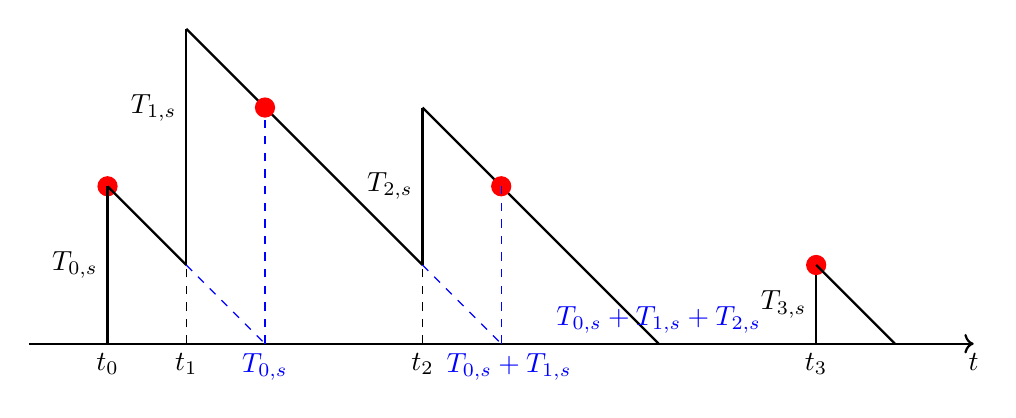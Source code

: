 \begin{tikzpicture}




% -----------------------MAIN----------------------------------------
% \pic at (0, 0) {group_a};
% \node [below] at (-0.25,1.55) {pool $A$};
% \pic at (3.7, 0) {group_b};
% \node [below] at (3.45,1.55) {pool $B$};
% \pic at (7.4, 0) {group_c};
% \node [below] at (7.15,1.55) {pool $C$};
% 
% \pic at (2.85, -2.05) {an_individual}; % New miners
% \pic at (3.55, -2.05) {an_individual};
% \node [below] at (3.55,-2.5) {new miners};
% 
% \draw [<-,thick] (3.5,-1.15) --(3.5,-1.75); % Join
% \draw [<-,thick] (-0.25,-1.15) --(3.4,-1.75);
% \draw [<-,thick] (7.2,-1.15) --(3.6,-1.75);
% \node [below] at (4.85,-0.9) {join};

\draw [->,thick] (-1, 0) --(11,0); % the whole line
\node [below] at (0, 0) {$t_0$}; 
\draw[red,fill=red] (0, 2) circle (.8ex);

\draw [-,thick] (0, 0) --(0, 2);
\node [left] at (0, 1) {$T_{0,s}$};

\draw [-,thick] (0, 2) --(1, 1);
\draw [-,dashed] (1, 0) --(1, 1);
\node [below] at (1, 0) {$t_1$};

\draw [-,thick] (1, 1) --(1, 4);
\node [left] at (1, 3) {$T_{1,s}$};

\draw [-,thick] (1, 4) --(4, 1);

\draw [-, dashed, blue] (1, 1) --(2, 0); % blue 
\node [below, blue] at (2, 0) {$T_{0,s}$}; 
\draw [-, dashed, blue] (2, 0) --(2, 3);
\draw[red,fill=red] (2, 3) circle (.8ex);

\draw [-,thick] (4, 1) --(4, 3);
\node [left] at (4, 2) {$T_{2,s}$};
\draw [-,thick] (4, 3) --(7, 0);
\draw [-,dashed] (4, 0) --(4, 1);
\node [below] at (4, 0) {$t_2$};

\draw [-, dashed, blue] (4, 1) --(5, 0); % blue
\node [below, blue] at (5.1, 0) {$T_{0,s}+T_{1,s}$}; 
\draw[red,fill=red] (5, 2) circle (.8ex);
\draw [-, dashed, blue] (5, 0) --(5, 2);
\node [below, blue] at (7, 0.6) {$T_{0,s}+T_{1,s}+T_{2,s}$};

\draw [-,thick] (9, 0) --(9, 1);
\node [left] at (9, 0.5) {$T_{3,s}$};
\node [below] at (9, 0) {$t_3$};
\draw[red,fill=red] (9, 1) circle (.8ex);
\draw [-,thick] (9, 1) --(10, 0);

\node [below] at (11, 0) {$t$}; 

\end{tikzpicture}